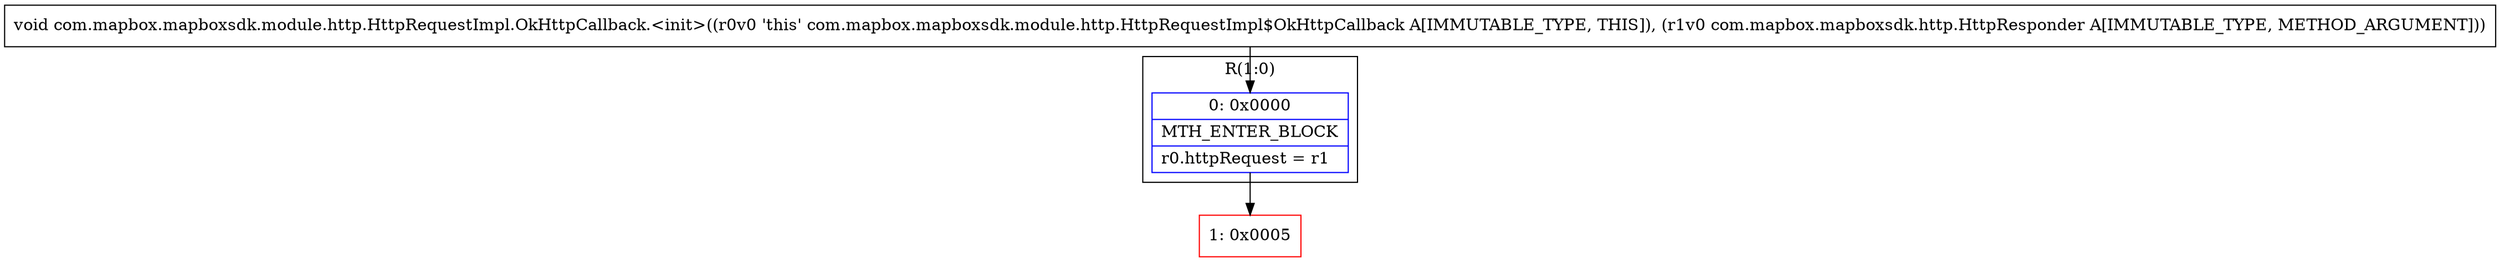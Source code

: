 digraph "CFG forcom.mapbox.mapboxsdk.module.http.HttpRequestImpl.OkHttpCallback.\<init\>(Lcom\/mapbox\/mapboxsdk\/http\/HttpResponder;)V" {
subgraph cluster_Region_1263224201 {
label = "R(1:0)";
node [shape=record,color=blue];
Node_0 [shape=record,label="{0\:\ 0x0000|MTH_ENTER_BLOCK\l|r0.httpRequest = r1\l}"];
}
Node_1 [shape=record,color=red,label="{1\:\ 0x0005}"];
MethodNode[shape=record,label="{void com.mapbox.mapboxsdk.module.http.HttpRequestImpl.OkHttpCallback.\<init\>((r0v0 'this' com.mapbox.mapboxsdk.module.http.HttpRequestImpl$OkHttpCallback A[IMMUTABLE_TYPE, THIS]), (r1v0 com.mapbox.mapboxsdk.http.HttpResponder A[IMMUTABLE_TYPE, METHOD_ARGUMENT])) }"];
MethodNode -> Node_0;
Node_0 -> Node_1;
}


